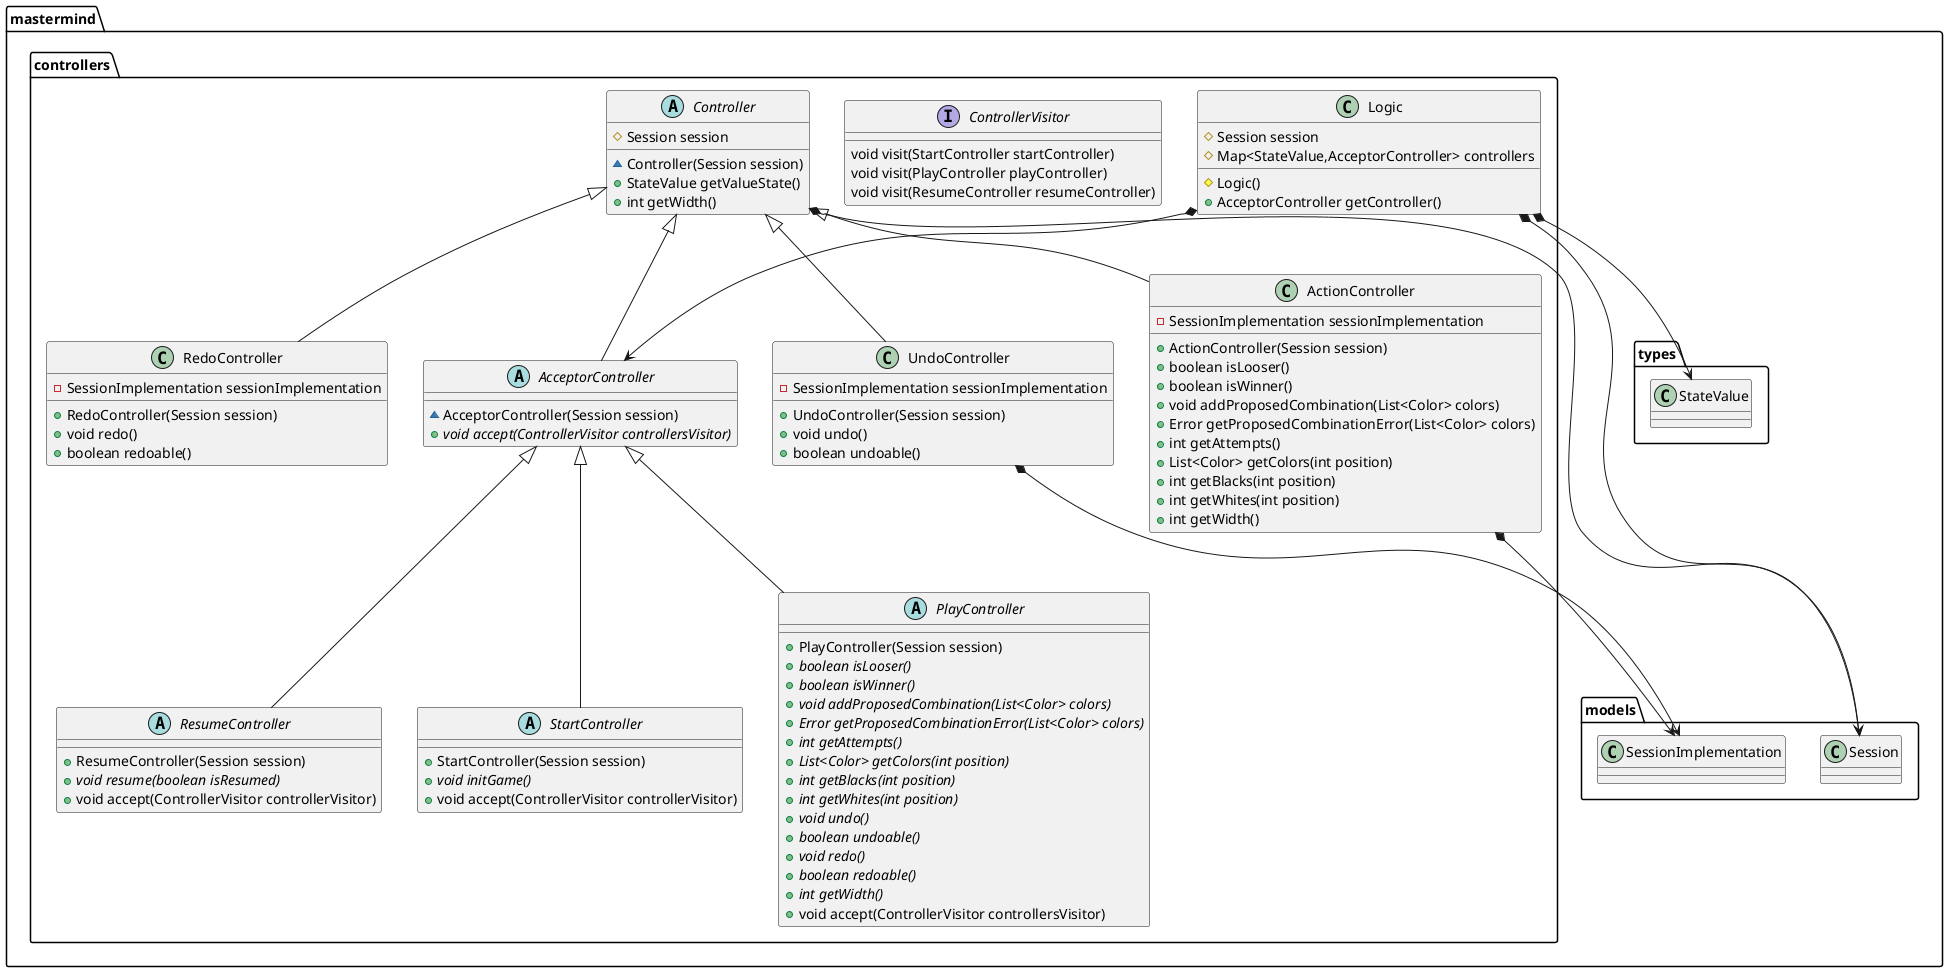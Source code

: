 @startuml

abstract class mastermind.controllers.AcceptorController [[java:jprieto.mastermind.controllers.AcceptorController]] {
	~AcceptorController(Session session)
	+{abstract}void accept(ControllerVisitor controllersVisitor)
}
mastermind.controllers.Controller <|-- mastermind.controllers.AcceptorController

class mastermind.controllers.ActionController [[java:jprieto.mastermind.controllers.ActionController]] {
	-SessionImplementation sessionImplementation
	+ActionController(Session session)
	+boolean isLooser()
	+boolean isWinner()
	+void addProposedCombination(List<Color> colors)
	+Error getProposedCombinationError(List<Color> colors)
	+int getAttempts()
	+List<Color> getColors(int position)
	+int getBlacks(int position)
	+int getWhites(int position)
	+int getWidth()
}
mastermind.controllers.Controller <|-- mastermind.controllers.ActionController
mastermind.controllers.ActionController *-down-> mastermind.models.SessionImplementation

abstract class mastermind.controllers.Controller [[java:jprieto.mastermind.controllers.Controller]] {
	#Session session
	~Controller(Session session)
	+StateValue getValueState()
	+int getWidth()
}
mastermind.controllers.Controller *-down-> mastermind.models.Session

interface mastermind.controllers.ControllerVisitor [[java:jprieto.mastermind.controllers.ControllerVisitor]] {
	void visit(StartController startController)
	void visit(PlayController playController)
	void visit(ResumeController resumeController)
}

class mastermind.controllers.Logic [[java:jprieto.mastermind.controllers.Logic]] {
	#Session session
	#Map<StateValue,AcceptorController> controllers
	#Logic()
	+AcceptorController getController()
}
mastermind.controllers.Logic *-down-> mastermind.models.Session
mastermind.controllers.Logic *-down-> mastermind.types.StateValue
mastermind.controllers.Logic *-down-> mastermind.controllers.AcceptorController

abstract class mastermind.controllers.PlayController [[java:jprieto.mastermind.controllers.PlayController]] {
	+PlayController(Session session)
	+{abstract}boolean isLooser()
	+{abstract}boolean isWinner()
	+{abstract}void addProposedCombination(List<Color> colors)
	+{abstract}Error getProposedCombinationError(List<Color> colors)
	+{abstract}int getAttempts()
	+{abstract}List<Color> getColors(int position)
	+{abstract}int getBlacks(int position)
	+{abstract}int getWhites(int position)
	+{abstract}void undo()
	+{abstract}boolean undoable()
	+{abstract}void redo()
	+{abstract}boolean redoable()
	+{abstract}int getWidth()
	+void accept(ControllerVisitor controllersVisitor)
}
mastermind.controllers.AcceptorController <|-- mastermind.controllers.PlayController

class mastermind.controllers.RedoController [[java:jprieto.mastermind.controllers.RedoController]] {
	-SessionImplementation sessionImplementation
	+RedoController(Session session)
	+void redo()
	+boolean redoable()
}
mastermind.controllers.Controller <|-- mastermind.controllers.RedoController

abstract class mastermind.controllers.ResumeController [[java:jprieto.mastermind.controllers.ResumeController]] {
	+ResumeController(Session session)
	+{abstract}void resume(boolean isResumed)
	+void accept(ControllerVisitor controllerVisitor)
}
mastermind.controllers.AcceptorController <|-- mastermind.controllers.ResumeController

abstract class mastermind.controllers.StartController [[java:jprieto.mastermind.controllers.StartController]] {
	+StartController(Session session)
	+{abstract}void initGame()
	+void accept(ControllerVisitor controllerVisitor)
}
mastermind.controllers.AcceptorController <|-- mastermind.controllers.StartController

class mastermind.controllers.UndoController [[java:jprieto.mastermind.controllers.UndoController]] {
	-SessionImplementation sessionImplementation
	+UndoController(Session session)
	+void undo()
	+boolean undoable()
}
mastermind.controllers.Controller <|-- mastermind.controllers.UndoController
mastermind.controllers.UndoController *-down-> mastermind.models.SessionImplementation

@enduml